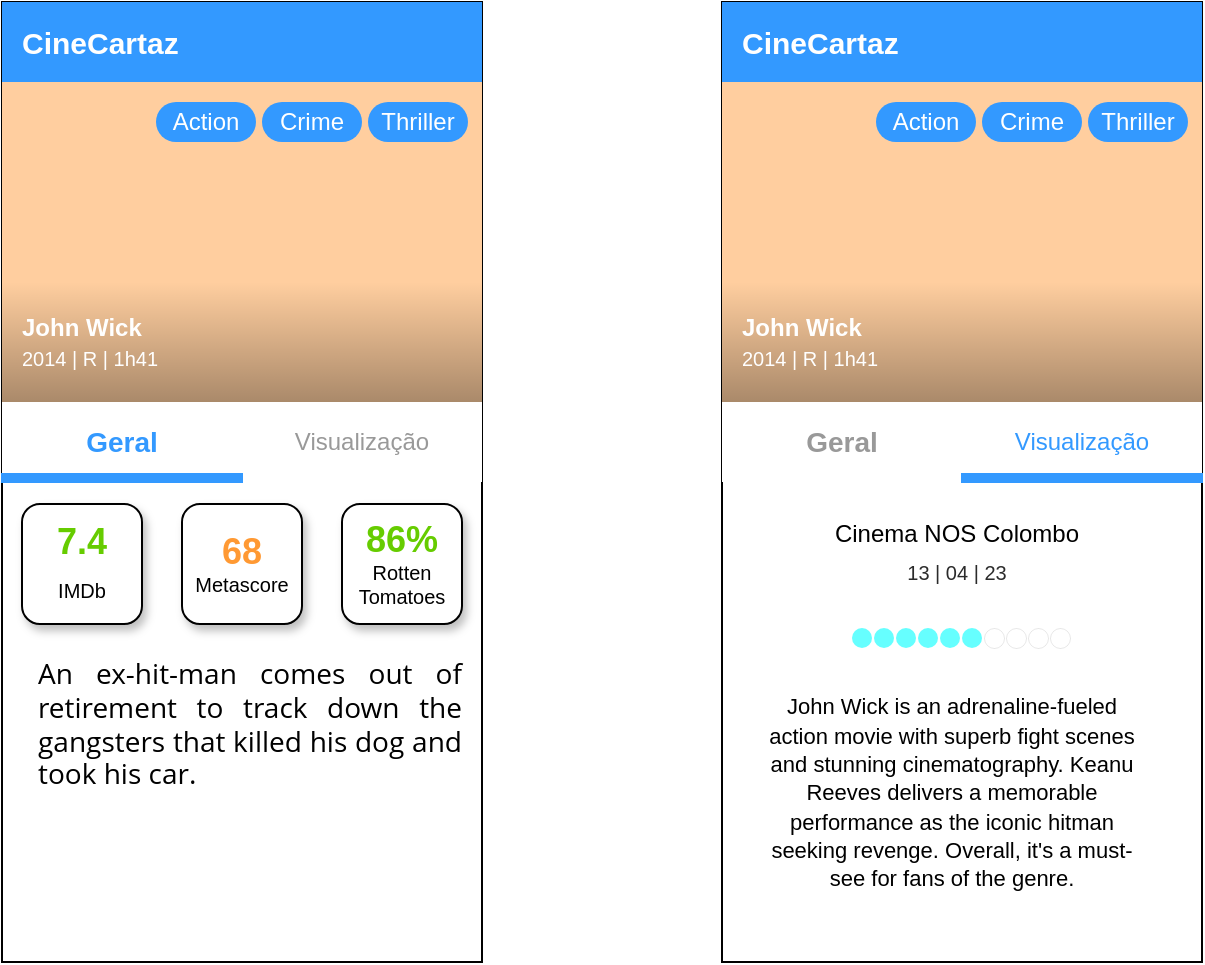 <mxfile version="21.1.7" type="device">
  <diagram id="S6yUZxny3z4UyAUJXcO7" name="Page-1">
    <mxGraphModel dx="1434" dy="697" grid="1" gridSize="10" guides="1" tooltips="1" connect="1" arrows="1" fold="1" page="1" pageScale="1" pageWidth="850" pageHeight="1100" math="0" shadow="0">
      <root>
        <mxCell id="0" />
        <mxCell id="1" parent="0" />
        <mxCell id="U_F4BcIeG5w2woNQhTtS-29" value="" style="rounded=0;whiteSpace=wrap;html=1;shadow=0;fontSize=7;fontColor=default;fillColor=default;gradientColor=none;gradientDirection=south;" parent="1" vertex="1">
          <mxGeometry x="40" y="40" width="240" height="480" as="geometry" />
        </mxCell>
        <mxCell id="U_F4BcIeG5w2woNQhTtS-30" value="" style="rounded=0;whiteSpace=wrap;html=1;gradientColor=none;fillColor=#FFCE9F;strokeColor=none;" parent="1" vertex="1">
          <mxGeometry x="40" y="80" width="240" height="160" as="geometry" />
        </mxCell>
        <mxCell id="U_F4BcIeG5w2woNQhTtS-31" value="&lt;font style=&quot;&quot;&gt;John Wick&lt;br&gt;&lt;/font&gt;&lt;font style=&quot;font-weight: normal; font-size: 10px;&quot;&gt;2014 | R | 1h41&lt;/font&gt;" style="rounded=0;whiteSpace=wrap;html=1;strokeColor=none;gradientColor=#00000055;fillColor=#00000000;gradientDirection=south;fontStyle=1;fontColor=#FFFFFF;align=left;spacingLeft=8;" parent="1" vertex="1">
          <mxGeometry x="40" y="180" width="240" height="60" as="geometry" />
        </mxCell>
        <mxCell id="U_F4BcIeG5w2woNQhTtS-32" value="Action" style="rounded=1;whiteSpace=wrap;html=1;fontColor=#FFFFFF;fillColor=#3399FF;gradientColor=none;gradientDirection=south;arcSize=50;strokeColor=none;shadow=0;" parent="1" vertex="1">
          <mxGeometry x="117" y="90" width="50" height="20" as="geometry" />
        </mxCell>
        <mxCell id="U_F4BcIeG5w2woNQhTtS-33" value="Crime" style="rounded=1;whiteSpace=wrap;html=1;fontColor=#FFFFFF;fillColor=#3399FF;gradientColor=none;gradientDirection=south;arcSize=50;strokeColor=none;" parent="1" vertex="1">
          <mxGeometry x="170" y="90" width="50" height="20" as="geometry" />
        </mxCell>
        <mxCell id="U_F4BcIeG5w2woNQhTtS-34" value="&lt;div style=&quot;text-align: justify;&quot;&gt;&lt;font face=&quot;Open Sans, Arial, sans-serif&quot;&gt;&lt;span style=&quot;font-size: 14px;&quot;&gt;An ex-hit-man comes out of retirement to track down the gangsters that killed his dog and took his car.&lt;/span&gt;&lt;/font&gt;&lt;br&gt;&lt;/div&gt;" style="text;html=1;strokeColor=none;fillColor=none;align=left;verticalAlign=middle;whiteSpace=wrap;rounded=0;fontColor=default;spacingLeft=6;" parent="1" vertex="1">
          <mxGeometry x="50" y="361" width="220" height="80" as="geometry" />
        </mxCell>
        <mxCell id="U_F4BcIeG5w2woNQhTtS-35" value="&lt;font color=&quot;#66cc00&quot;&gt;7.4&lt;/font&gt;&lt;br&gt;&lt;font style=&quot;font-weight: normal; font-size: 10px;&quot;&gt;IMDb&lt;/font&gt;" style="rounded=1;whiteSpace=wrap;html=1;shadow=1;fontSize=18;gradientDirection=south;fontStyle=1" parent="1" vertex="1">
          <mxGeometry x="50" y="291" width="60" height="60" as="geometry" />
        </mxCell>
        <mxCell id="U_F4BcIeG5w2woNQhTtS-36" value="&lt;span style=&quot;font-size: 18px; font-weight: 700;&quot;&gt;&lt;font color=&quot;#ff9933&quot;&gt;68&lt;/font&gt;&lt;/span&gt;&lt;br style=&quot;font-size: 18px; font-weight: 700;&quot;&gt;Metascore" style="rounded=1;whiteSpace=wrap;html=1;shadow=1;fontSize=10;gradientDirection=south;" parent="1" vertex="1">
          <mxGeometry x="130" y="291" width="60" height="60" as="geometry" />
        </mxCell>
        <mxCell id="U_F4BcIeG5w2woNQhTtS-37" value="&lt;span style=&quot;font-size: 18px; font-weight: 700;&quot;&gt;&lt;font color=&quot;#66cc00&quot;&gt;86%&lt;/font&gt;&lt;/span&gt;&lt;br style=&quot;font-size: 18px; font-weight: 700;&quot;&gt;Rotten Tomatoes" style="rounded=1;whiteSpace=wrap;html=1;shadow=1;fontSize=10;gradientDirection=south;" parent="1" vertex="1">
          <mxGeometry x="210" y="291" width="60" height="60" as="geometry" />
        </mxCell>
        <mxCell id="U_F4BcIeG5w2woNQhTtS-38" value="Thriller" style="rounded=1;whiteSpace=wrap;html=1;fontColor=#FFFFFF;fillColor=#3399FF;gradientColor=none;gradientDirection=south;arcSize=50;strokeColor=none;" parent="1" vertex="1">
          <mxGeometry x="223" y="90" width="50" height="20" as="geometry" />
        </mxCell>
        <mxCell id="U_F4BcIeG5w2woNQhTtS-39" value="CineCartaz" style="rounded=0;whiteSpace=wrap;html=1;shadow=0;fontSize=15;fillColor=#3399FF;gradientDirection=south;strokeColor=none;fontStyle=1;align=left;spacingLeft=8;fontColor=#FFFFFF;" parent="1" vertex="1">
          <mxGeometry x="40" y="40" width="240" height="40" as="geometry" />
        </mxCell>
        <mxCell id="U_F4BcIeG5w2woNQhTtS-42" value="Geral" style="rounded=0;whiteSpace=wrap;html=1;shadow=0;fontSize=14;fontColor=#3399FF;fillColor=default;gradientColor=none;gradientDirection=south;fontStyle=1;strokeColor=none;" parent="1" vertex="1">
          <mxGeometry x="40" y="240" width="120" height="40" as="geometry" />
        </mxCell>
        <mxCell id="U_F4BcIeG5w2woNQhTtS-43" value="Visualização" style="rounded=0;whiteSpace=wrap;html=1;shadow=0;fontSize=12;fontColor=#999999;fillColor=default;gradientColor=none;gradientDirection=south;strokeColor=none;" parent="1" vertex="1">
          <mxGeometry x="160" y="240" width="120" height="40" as="geometry" />
        </mxCell>
        <mxCell id="U_F4BcIeG5w2woNQhTtS-44" value="" style="rounded=0;whiteSpace=wrap;html=1;shadow=0;strokeColor=#3399FF;fontSize=12;fontColor=#3399FF;fillColor=#3399FF;gradientColor=none;gradientDirection=south;" parent="1" vertex="1">
          <mxGeometry x="40" y="276" width="120" height="4" as="geometry" />
        </mxCell>
        <mxCell id="9iWLjavp7cPTV06EsTlG-1" value="" style="rounded=0;whiteSpace=wrap;html=1;shadow=0;fontSize=7;fontColor=default;fillColor=default;gradientColor=none;gradientDirection=south;" parent="1" vertex="1">
          <mxGeometry x="400" y="40" width="240" height="480" as="geometry" />
        </mxCell>
        <mxCell id="9iWLjavp7cPTV06EsTlG-2" value="" style="rounded=0;whiteSpace=wrap;html=1;gradientColor=none;fillColor=#FFCE9F;strokeColor=none;" parent="1" vertex="1">
          <mxGeometry x="400" y="80" width="240" height="160" as="geometry" />
        </mxCell>
        <mxCell id="9iWLjavp7cPTV06EsTlG-3" value="&lt;font style=&quot;&quot;&gt;John Wick&lt;br&gt;&lt;/font&gt;&lt;font style=&quot;font-weight: normal; font-size: 10px;&quot;&gt;2014 | R | 1h41&lt;/font&gt;" style="rounded=0;whiteSpace=wrap;html=1;strokeColor=none;gradientColor=#00000055;fillColor=#00000000;gradientDirection=south;fontStyle=1;fontColor=#FFFFFF;align=left;spacingLeft=8;" parent="1" vertex="1">
          <mxGeometry x="400" y="180" width="240" height="60" as="geometry" />
        </mxCell>
        <mxCell id="9iWLjavp7cPTV06EsTlG-4" value="Action" style="rounded=1;whiteSpace=wrap;html=1;fontColor=#FFFFFF;fillColor=#3399FF;gradientColor=none;gradientDirection=south;arcSize=50;strokeColor=none;shadow=0;" parent="1" vertex="1">
          <mxGeometry x="477" y="90" width="50" height="20" as="geometry" />
        </mxCell>
        <mxCell id="9iWLjavp7cPTV06EsTlG-5" value="Crime" style="rounded=1;whiteSpace=wrap;html=1;fontColor=#FFFFFF;fillColor=#3399FF;gradientColor=none;gradientDirection=south;arcSize=50;strokeColor=none;" parent="1" vertex="1">
          <mxGeometry x="530" y="90" width="50" height="20" as="geometry" />
        </mxCell>
        <mxCell id="9iWLjavp7cPTV06EsTlG-10" value="Thriller" style="rounded=1;whiteSpace=wrap;html=1;fontColor=#FFFFFF;fillColor=#3399FF;gradientColor=none;gradientDirection=south;arcSize=50;strokeColor=none;" parent="1" vertex="1">
          <mxGeometry x="583" y="90" width="50" height="20" as="geometry" />
        </mxCell>
        <mxCell id="9iWLjavp7cPTV06EsTlG-11" value="CineCartaz" style="rounded=0;whiteSpace=wrap;html=1;shadow=0;fontSize=15;fillColor=#3399FF;gradientDirection=south;strokeColor=none;fontStyle=1;align=left;spacingLeft=8;fontColor=#FFFFFF;" parent="1" vertex="1">
          <mxGeometry x="400" y="40" width="240" height="40" as="geometry" />
        </mxCell>
        <mxCell id="9iWLjavp7cPTV06EsTlG-12" value="&lt;font color=&quot;#999999&quot;&gt;Geral&lt;/font&gt;" style="rounded=0;whiteSpace=wrap;html=1;shadow=0;fontSize=14;fontColor=#3399FF;fillColor=default;gradientColor=none;gradientDirection=south;fontStyle=1;strokeColor=none;" parent="1" vertex="1">
          <mxGeometry x="400" y="240" width="120" height="40" as="geometry" />
        </mxCell>
        <mxCell id="9iWLjavp7cPTV06EsTlG-13" value="&lt;font color=&quot;#3399ff&quot;&gt;Visualização&lt;/font&gt;" style="rounded=0;whiteSpace=wrap;html=1;shadow=0;fontSize=12;fontColor=#999999;fillColor=default;gradientColor=none;gradientDirection=south;strokeColor=none;" parent="1" vertex="1">
          <mxGeometry x="520" y="240" width="120" height="40" as="geometry" />
        </mxCell>
        <mxCell id="9iWLjavp7cPTV06EsTlG-14" value="" style="rounded=0;whiteSpace=wrap;html=1;shadow=0;strokeColor=#3399FF;fontSize=12;fontColor=#3399FF;fillColor=#3399FF;gradientColor=none;gradientDirection=south;" parent="1" vertex="1">
          <mxGeometry x="520" y="276" width="120" height="4" as="geometry" />
        </mxCell>
        <mxCell id="9iWLjavp7cPTV06EsTlG-15" value="Cinema NOS Colombo" style="text;html=1;strokeColor=none;fillColor=none;align=center;verticalAlign=middle;whiteSpace=wrap;rounded=0;" parent="1" vertex="1">
          <mxGeometry x="425" y="291" width="185" height="30" as="geometry" />
        </mxCell>
        <mxCell id="9iWLjavp7cPTV06EsTlG-16" value="&lt;font color=&quot;#2b2b2b&quot; style=&quot;font-size: 10px;&quot;&gt;13 | 04 | 23&lt;/font&gt;" style="text;html=1;strokeColor=none;fillColor=none;align=center;verticalAlign=middle;whiteSpace=wrap;rounded=0;" parent="1" vertex="1">
          <mxGeometry x="425" y="310" width="185" height="30" as="geometry" />
        </mxCell>
        <mxCell id="9iWLjavp7cPTV06EsTlG-17" value="" style="ellipse;whiteSpace=wrap;html=1;aspect=fixed;fillStyle=solid;fillColor=#66FFFF;strokeColor=none;" parent="1" vertex="1">
          <mxGeometry x="465" y="353" width="10" height="10" as="geometry" />
        </mxCell>
        <mxCell id="9iWLjavp7cPTV06EsTlG-18" value="" style="ellipse;whiteSpace=wrap;html=1;aspect=fixed;fillStyle=solid;fillColor=#66FFFF;strokeColor=none;" parent="1" vertex="1">
          <mxGeometry x="476" y="353" width="10" height="10" as="geometry" />
        </mxCell>
        <mxCell id="9iWLjavp7cPTV06EsTlG-19" value="" style="ellipse;whiteSpace=wrap;html=1;aspect=fixed;fillStyle=solid;fillColor=#66FFFF;strokeColor=none;" parent="1" vertex="1">
          <mxGeometry x="487" y="353" width="10" height="10" as="geometry" />
        </mxCell>
        <mxCell id="9iWLjavp7cPTV06EsTlG-20" value="" style="ellipse;whiteSpace=wrap;html=1;aspect=fixed;fillStyle=solid;fillColor=#66FFFF;strokeColor=none;" parent="1" vertex="1">
          <mxGeometry x="498" y="353" width="10" height="10" as="geometry" />
        </mxCell>
        <mxCell id="9iWLjavp7cPTV06EsTlG-21" value="" style="ellipse;whiteSpace=wrap;html=1;aspect=fixed;fillStyle=solid;fillColor=#66FFFF;strokeColor=none;" parent="1" vertex="1">
          <mxGeometry x="509" y="353" width="10" height="10" as="geometry" />
        </mxCell>
        <mxCell id="9iWLjavp7cPTV06EsTlG-22" value="" style="ellipse;whiteSpace=wrap;html=1;aspect=fixed;fillStyle=solid;fillColor=#66FFFF;strokeColor=none;" parent="1" vertex="1">
          <mxGeometry x="520" y="353" width="10" height="10" as="geometry" />
        </mxCell>
        <mxCell id="9iWLjavp7cPTV06EsTlG-23" value="" style="ellipse;whiteSpace=wrap;html=1;aspect=fixed;fillStyle=solid;fillColor=none;strokeColor=default;strokeWidth=0;" parent="1" vertex="1">
          <mxGeometry x="531" y="353" width="10" height="10" as="geometry" />
        </mxCell>
        <mxCell id="9iWLjavp7cPTV06EsTlG-24" value="" style="ellipse;whiteSpace=wrap;html=1;aspect=fixed;fillStyle=solid;fillColor=none;strokeColor=default;strokeWidth=0;" parent="1" vertex="1">
          <mxGeometry x="542" y="353" width="10" height="10" as="geometry" />
        </mxCell>
        <mxCell id="9iWLjavp7cPTV06EsTlG-25" value="" style="ellipse;whiteSpace=wrap;html=1;aspect=fixed;fillStyle=solid;fillColor=none;strokeColor=default;strokeWidth=0;" parent="1" vertex="1">
          <mxGeometry x="553" y="353" width="10" height="10" as="geometry" />
        </mxCell>
        <mxCell id="9iWLjavp7cPTV06EsTlG-29" value="" style="ellipse;whiteSpace=wrap;html=1;aspect=fixed;strokeWidth=0;" parent="1" vertex="1">
          <mxGeometry x="564" y="353" width="10" height="10" as="geometry" />
        </mxCell>
        <mxCell id="9iWLjavp7cPTV06EsTlG-30" value="&lt;div style=&quot;&quot;&gt;&lt;span style=&quot;background-color: initial;&quot;&gt;&lt;font style=&quot;font-size: 11px;&quot;&gt;John Wick is an adrenaline-fueled action movie with superb fight scenes and stunning cinematography. Keanu Reeves delivers a memorable performance as the iconic hitman seeking revenge. Overall, it&#39;s a must-see for fans of the genre.&lt;/font&gt;&lt;/span&gt;&lt;/div&gt;" style="text;html=1;strokeColor=none;fillColor=none;align=center;verticalAlign=middle;whiteSpace=wrap;rounded=0;" parent="1" vertex="1">
          <mxGeometry x="420" y="370" width="190" height="130" as="geometry" />
        </mxCell>
      </root>
    </mxGraphModel>
  </diagram>
</mxfile>
